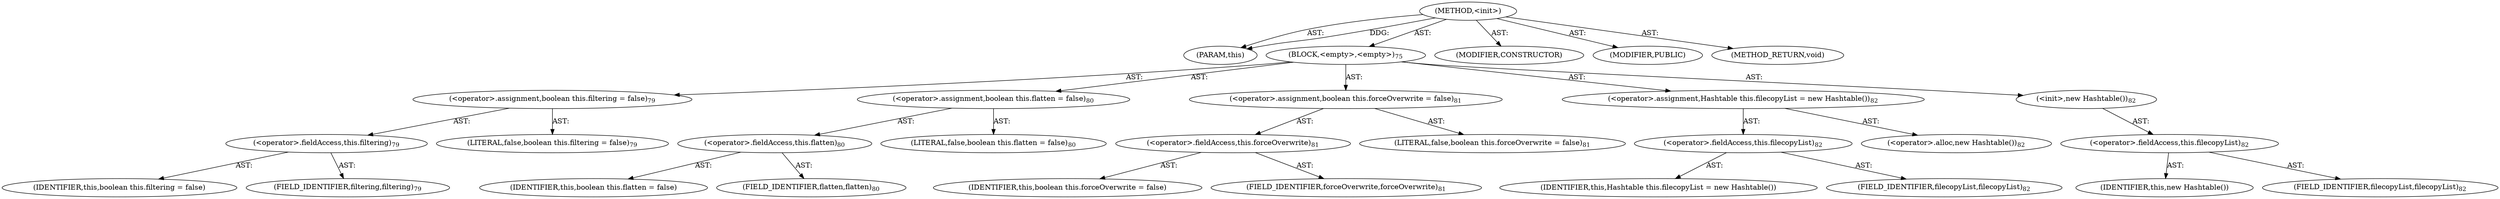 digraph "&lt;init&gt;" {  
"111669149703" [label = <(METHOD,&lt;init&gt;)> ]
"115964117007" [label = <(PARAM,this)> ]
"25769803802" [label = <(BLOCK,&lt;empty&gt;,&lt;empty&gt;)<SUB>75</SUB>> ]
"30064771197" [label = <(&lt;operator&gt;.assignment,boolean this.filtering = false)<SUB>79</SUB>> ]
"30064771198" [label = <(&lt;operator&gt;.fieldAccess,this.filtering)<SUB>79</SUB>> ]
"68719476834" [label = <(IDENTIFIER,this,boolean this.filtering = false)> ]
"55834574876" [label = <(FIELD_IDENTIFIER,filtering,filtering)<SUB>79</SUB>> ]
"90194313235" [label = <(LITERAL,false,boolean this.filtering = false)<SUB>79</SUB>> ]
"30064771199" [label = <(&lt;operator&gt;.assignment,boolean this.flatten = false)<SUB>80</SUB>> ]
"30064771200" [label = <(&lt;operator&gt;.fieldAccess,this.flatten)<SUB>80</SUB>> ]
"68719476835" [label = <(IDENTIFIER,this,boolean this.flatten = false)> ]
"55834574877" [label = <(FIELD_IDENTIFIER,flatten,flatten)<SUB>80</SUB>> ]
"90194313236" [label = <(LITERAL,false,boolean this.flatten = false)<SUB>80</SUB>> ]
"30064771201" [label = <(&lt;operator&gt;.assignment,boolean this.forceOverwrite = false)<SUB>81</SUB>> ]
"30064771202" [label = <(&lt;operator&gt;.fieldAccess,this.forceOverwrite)<SUB>81</SUB>> ]
"68719476836" [label = <(IDENTIFIER,this,boolean this.forceOverwrite = false)> ]
"55834574878" [label = <(FIELD_IDENTIFIER,forceOverwrite,forceOverwrite)<SUB>81</SUB>> ]
"90194313237" [label = <(LITERAL,false,boolean this.forceOverwrite = false)<SUB>81</SUB>> ]
"30064771203" [label = <(&lt;operator&gt;.assignment,Hashtable this.filecopyList = new Hashtable())<SUB>82</SUB>> ]
"30064771204" [label = <(&lt;operator&gt;.fieldAccess,this.filecopyList)<SUB>82</SUB>> ]
"68719476837" [label = <(IDENTIFIER,this,Hashtable this.filecopyList = new Hashtable())> ]
"55834574879" [label = <(FIELD_IDENTIFIER,filecopyList,filecopyList)<SUB>82</SUB>> ]
"30064771205" [label = <(&lt;operator&gt;.alloc,new Hashtable())<SUB>82</SUB>> ]
"30064771206" [label = <(&lt;init&gt;,new Hashtable())<SUB>82</SUB>> ]
"30064771207" [label = <(&lt;operator&gt;.fieldAccess,this.filecopyList)<SUB>82</SUB>> ]
"68719476838" [label = <(IDENTIFIER,this,new Hashtable())> ]
"55834574880" [label = <(FIELD_IDENTIFIER,filecopyList,filecopyList)<SUB>82</SUB>> ]
"133143986196" [label = <(MODIFIER,CONSTRUCTOR)> ]
"133143986197" [label = <(MODIFIER,PUBLIC)> ]
"128849018887" [label = <(METHOD_RETURN,void)> ]
  "111669149703" -> "115964117007"  [ label = "AST: "] 
  "111669149703" -> "25769803802"  [ label = "AST: "] 
  "111669149703" -> "133143986196"  [ label = "AST: "] 
  "111669149703" -> "133143986197"  [ label = "AST: "] 
  "111669149703" -> "128849018887"  [ label = "AST: "] 
  "25769803802" -> "30064771197"  [ label = "AST: "] 
  "25769803802" -> "30064771199"  [ label = "AST: "] 
  "25769803802" -> "30064771201"  [ label = "AST: "] 
  "25769803802" -> "30064771203"  [ label = "AST: "] 
  "25769803802" -> "30064771206"  [ label = "AST: "] 
  "30064771197" -> "30064771198"  [ label = "AST: "] 
  "30064771197" -> "90194313235"  [ label = "AST: "] 
  "30064771198" -> "68719476834"  [ label = "AST: "] 
  "30064771198" -> "55834574876"  [ label = "AST: "] 
  "30064771199" -> "30064771200"  [ label = "AST: "] 
  "30064771199" -> "90194313236"  [ label = "AST: "] 
  "30064771200" -> "68719476835"  [ label = "AST: "] 
  "30064771200" -> "55834574877"  [ label = "AST: "] 
  "30064771201" -> "30064771202"  [ label = "AST: "] 
  "30064771201" -> "90194313237"  [ label = "AST: "] 
  "30064771202" -> "68719476836"  [ label = "AST: "] 
  "30064771202" -> "55834574878"  [ label = "AST: "] 
  "30064771203" -> "30064771204"  [ label = "AST: "] 
  "30064771203" -> "30064771205"  [ label = "AST: "] 
  "30064771204" -> "68719476837"  [ label = "AST: "] 
  "30064771204" -> "55834574879"  [ label = "AST: "] 
  "30064771206" -> "30064771207"  [ label = "AST: "] 
  "30064771207" -> "68719476838"  [ label = "AST: "] 
  "30064771207" -> "55834574880"  [ label = "AST: "] 
  "111669149703" -> "115964117007"  [ label = "DDG: "] 
}
